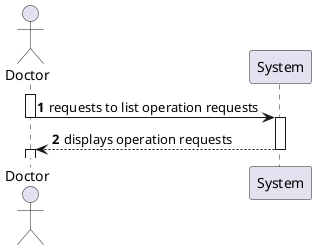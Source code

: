 @startuml
'https://plantuml.com/sequence-diagram

autonumber

Actor Doctor
Participant System

activate Doctor

Doctor -> System : requests to list operation requests
deactivate Doctor
activate System

System --> Doctor : displays operation requests
deactivate System
activate Doctor

@enduml